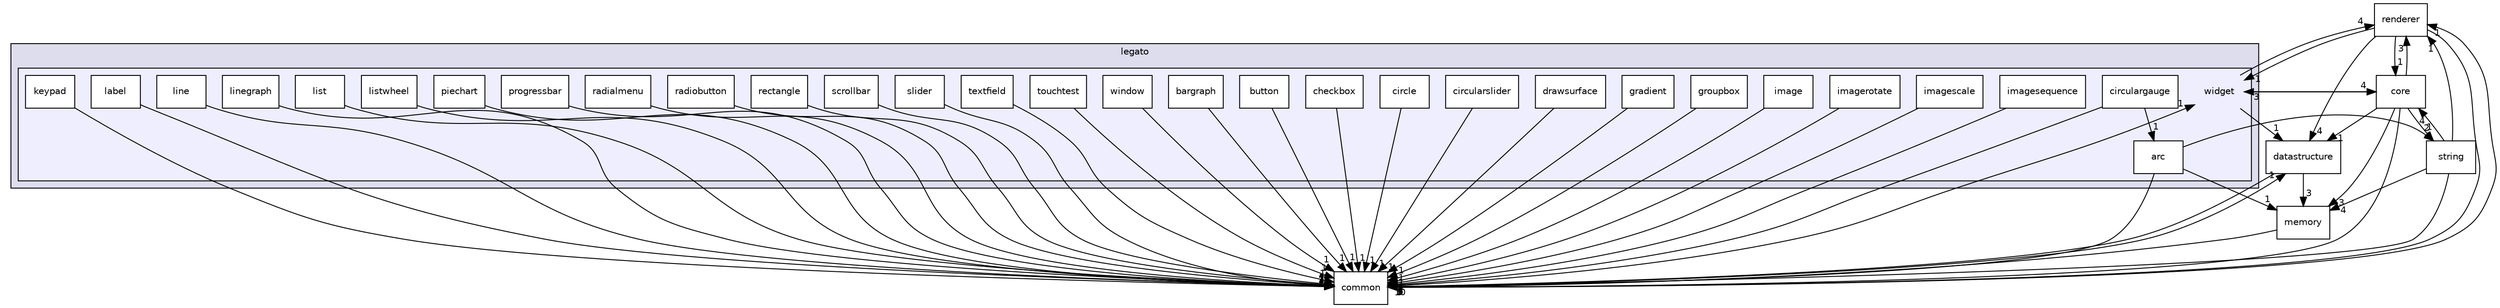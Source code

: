 digraph "gfx/middleware/legato/library/src/gfx/legato/widget" {
  compound=true
  node [ fontsize="10", fontname="Helvetica"];
  edge [ labelfontsize="10", labelfontname="Helvetica"];
  subgraph clusterdir_9f5729dad30c3a99415d090dcffece40 {
    graph [ bgcolor="#ddddee", pencolor="black", label="legato" fontname="Helvetica", fontsize="10", URL="dir_9f5729dad30c3a99415d090dcffece40.html"]
  subgraph clusterdir_08e5c2531b4cfc75c531d5c20b249084 {
    graph [ bgcolor="#eeeeff", pencolor="black", label="" URL="dir_08e5c2531b4cfc75c531d5c20b249084.html"];
    dir_08e5c2531b4cfc75c531d5c20b249084 [shape=plaintext label="widget"];
    dir_31321c971f3630f1892e1449d50bb4cb [shape=box label="arc" color="black" fillcolor="white" style="filled" URL="dir_31321c971f3630f1892e1449d50bb4cb.html"];
    dir_2d6ae81b342c36dc8114ff5cecee0f10 [shape=box label="bargraph" color="black" fillcolor="white" style="filled" URL="dir_2d6ae81b342c36dc8114ff5cecee0f10.html"];
    dir_c0b2e195a72b71ccca3066b70fe00f7f [shape=box label="button" color="black" fillcolor="white" style="filled" URL="dir_c0b2e195a72b71ccca3066b70fe00f7f.html"];
    dir_18ffb80dabc09c7558c0bbb3ee430ec8 [shape=box label="checkbox" color="black" fillcolor="white" style="filled" URL="dir_18ffb80dabc09c7558c0bbb3ee430ec8.html"];
    dir_7660223f8442d7178902590550dec8e0 [shape=box label="circle" color="black" fillcolor="white" style="filled" URL="dir_7660223f8442d7178902590550dec8e0.html"];
    dir_6e18a32266091c1b1a0cfbbda1a0160a [shape=box label="circulargauge" color="black" fillcolor="white" style="filled" URL="dir_6e18a32266091c1b1a0cfbbda1a0160a.html"];
    dir_3c7a7779efbe483d7542992a75be1bd2 [shape=box label="circularslider" color="black" fillcolor="white" style="filled" URL="dir_3c7a7779efbe483d7542992a75be1bd2.html"];
    dir_0f0f72b8c254b3f88a147d8719bf82c5 [shape=box label="drawsurface" color="black" fillcolor="white" style="filled" URL="dir_0f0f72b8c254b3f88a147d8719bf82c5.html"];
    dir_04f373129dcc0e35bd9c6864e9c09bbb [shape=box label="gradient" color="black" fillcolor="white" style="filled" URL="dir_04f373129dcc0e35bd9c6864e9c09bbb.html"];
    dir_0a325511b14710f23ecc7921d668e708 [shape=box label="groupbox" color="black" fillcolor="white" style="filled" URL="dir_0a325511b14710f23ecc7921d668e708.html"];
    dir_1f628b7f1cf2e896f6e2915580018388 [shape=box label="image" color="black" fillcolor="white" style="filled" URL="dir_1f628b7f1cf2e896f6e2915580018388.html"];
    dir_170f56cce2e99fc7b6aaf4d0f28180c8 [shape=box label="imagerotate" color="black" fillcolor="white" style="filled" URL="dir_170f56cce2e99fc7b6aaf4d0f28180c8.html"];
    dir_77b42b3d3940679fde22e67be815d9b6 [shape=box label="imagescale" color="black" fillcolor="white" style="filled" URL="dir_77b42b3d3940679fde22e67be815d9b6.html"];
    dir_46dcf9e9a73b4153587f638b5e238064 [shape=box label="imagesequence" color="black" fillcolor="white" style="filled" URL="dir_46dcf9e9a73b4153587f638b5e238064.html"];
    dir_588d70d07538db16093f9354acc67f4e [shape=box label="keypad" color="black" fillcolor="white" style="filled" URL="dir_588d70d07538db16093f9354acc67f4e.html"];
    dir_29bd7467b7b370c282876b2f0f71eb3e [shape=box label="label" color="black" fillcolor="white" style="filled" URL="dir_29bd7467b7b370c282876b2f0f71eb3e.html"];
    dir_d82c7b76970adef21680b5d79aeb0ab1 [shape=box label="line" color="black" fillcolor="white" style="filled" URL="dir_d82c7b76970adef21680b5d79aeb0ab1.html"];
    dir_136ab9d966324c882e3ac0d151b16708 [shape=box label="linegraph" color="black" fillcolor="white" style="filled" URL="dir_136ab9d966324c882e3ac0d151b16708.html"];
    dir_f8b3f8a727720469010485812210e21f [shape=box label="list" color="black" fillcolor="white" style="filled" URL="dir_f8b3f8a727720469010485812210e21f.html"];
    dir_da0e3b02b41590f315a08c46c9e07176 [shape=box label="listwheel" color="black" fillcolor="white" style="filled" URL="dir_da0e3b02b41590f315a08c46c9e07176.html"];
    dir_6f1c25aa6eef31b09a162fde3b709715 [shape=box label="piechart" color="black" fillcolor="white" style="filled" URL="dir_6f1c25aa6eef31b09a162fde3b709715.html"];
    dir_2ab54737bb60377ac911192bc760d294 [shape=box label="progressbar" color="black" fillcolor="white" style="filled" URL="dir_2ab54737bb60377ac911192bc760d294.html"];
    dir_5fd3339f590730d9c2724338f8b9a5d6 [shape=box label="radialmenu" color="black" fillcolor="white" style="filled" URL="dir_5fd3339f590730d9c2724338f8b9a5d6.html"];
    dir_f967acb549ae5e00a5ea5c1f888b716a [shape=box label="radiobutton" color="black" fillcolor="white" style="filled" URL="dir_f967acb549ae5e00a5ea5c1f888b716a.html"];
    dir_1f31997730980a66dc9438ec2c4bf3c2 [shape=box label="rectangle" color="black" fillcolor="white" style="filled" URL="dir_1f31997730980a66dc9438ec2c4bf3c2.html"];
    dir_072607eaddc1b5afff117e7ef0c6faa8 [shape=box label="scrollbar" color="black" fillcolor="white" style="filled" URL="dir_072607eaddc1b5afff117e7ef0c6faa8.html"];
    dir_6acdd4c469a168118c931778c40fddd8 [shape=box label="slider" color="black" fillcolor="white" style="filled" URL="dir_6acdd4c469a168118c931778c40fddd8.html"];
    dir_62e6dfb8f472357b7aaeeafcccbf9637 [shape=box label="textfield" color="black" fillcolor="white" style="filled" URL="dir_62e6dfb8f472357b7aaeeafcccbf9637.html"];
    dir_ddba954e0c4eef49ae32aa2908820821 [shape=box label="touchtest" color="black" fillcolor="white" style="filled" URL="dir_ddba954e0c4eef49ae32aa2908820821.html"];
    dir_7b9600ee6a2402e97d8f59239654c614 [shape=box label="window" color="black" fillcolor="white" style="filled" URL="dir_7b9600ee6a2402e97d8f59239654c614.html"];
  }
  }
  dir_977386f5bd74067e0b2f13954126b0fc [shape=box label="renderer" URL="dir_977386f5bd74067e0b2f13954126b0fc.html"];
  dir_ccab4f4c771d0ed5e1d9c02941e42230 [shape=box label="core" URL="dir_ccab4f4c771d0ed5e1d9c02941e42230.html"];
  dir_192fb4248a7d7f0c34634334a26d417f [shape=box label="common" URL="dir_192fb4248a7d7f0c34634334a26d417f.html"];
  dir_7041c860d75402dd8f73717e5fc4b977 [shape=box label="memory" URL="dir_7041c860d75402dd8f73717e5fc4b977.html"];
  dir_1060b961a9688bff165f50f454b84f76 [shape=box label="string" URL="dir_1060b961a9688bff165f50f454b84f76.html"];
  dir_46bb90439f33e84bd3e96ef8140ea852 [shape=box label="datastructure" URL="dir_46bb90439f33e84bd3e96ef8140ea852.html"];
  dir_62e6dfb8f472357b7aaeeafcccbf9637->dir_192fb4248a7d7f0c34634334a26d417f [headlabel="1", labeldistance=1.5 headhref="dir_000094_000055.html"];
  dir_08e5c2531b4cfc75c531d5c20b249084->dir_977386f5bd74067e0b2f13954126b0fc [headlabel="4", labeldistance=1.5 headhref="dir_000066_000064.html"];
  dir_08e5c2531b4cfc75c531d5c20b249084->dir_ccab4f4c771d0ed5e1d9c02941e42230 [headlabel="4", labeldistance=1.5 headhref="dir_000066_000056.html"];
  dir_08e5c2531b4cfc75c531d5c20b249084->dir_46bb90439f33e84bd3e96ef8140ea852 [headlabel="1", labeldistance=1.5 headhref="dir_000066_000057.html"];
  dir_f8b3f8a727720469010485812210e21f->dir_192fb4248a7d7f0c34634334a26d417f [headlabel="1", labeldistance=1.5 headhref="dir_000085_000055.html"];
  dir_7660223f8442d7178902590550dec8e0->dir_192fb4248a7d7f0c34634334a26d417f [headlabel="1", labeldistance=1.5 headhref="dir_000071_000055.html"];
  dir_46dcf9e9a73b4153587f638b5e238064->dir_192fb4248a7d7f0c34634334a26d417f [headlabel="1", labeldistance=1.5 headhref="dir_000080_000055.html"];
  dir_136ab9d966324c882e3ac0d151b16708->dir_192fb4248a7d7f0c34634334a26d417f [headlabel="1", labeldistance=1.5 headhref="dir_000084_000055.html"];
  dir_0f0f72b8c254b3f88a147d8719bf82c5->dir_192fb4248a7d7f0c34634334a26d417f [headlabel="1", labeldistance=1.5 headhref="dir_000074_000055.html"];
  dir_ccab4f4c771d0ed5e1d9c02941e42230->dir_08e5c2531b4cfc75c531d5c20b249084 [headlabel="3", labeldistance=1.5 headhref="dir_000056_000066.html"];
  dir_ccab4f4c771d0ed5e1d9c02941e42230->dir_977386f5bd74067e0b2f13954126b0fc [headlabel="3", labeldistance=1.5 headhref="dir_000056_000064.html"];
  dir_ccab4f4c771d0ed5e1d9c02941e42230->dir_192fb4248a7d7f0c34634334a26d417f [headlabel="7", labeldistance=1.5 headhref="dir_000056_000055.html"];
  dir_ccab4f4c771d0ed5e1d9c02941e42230->dir_7041c860d75402dd8f73717e5fc4b977 [headlabel="3", labeldistance=1.5 headhref="dir_000056_000063.html"];
  dir_ccab4f4c771d0ed5e1d9c02941e42230->dir_1060b961a9688bff165f50f454b84f76 [headlabel="1", labeldistance=1.5 headhref="dir_000056_000065.html"];
  dir_ccab4f4c771d0ed5e1d9c02941e42230->dir_46bb90439f33e84bd3e96ef8140ea852 [headlabel="1", labeldistance=1.5 headhref="dir_000056_000057.html"];
  dir_977386f5bd74067e0b2f13954126b0fc->dir_08e5c2531b4cfc75c531d5c20b249084 [headlabel="1", labeldistance=1.5 headhref="dir_000064_000066.html"];
  dir_977386f5bd74067e0b2f13954126b0fc->dir_ccab4f4c771d0ed5e1d9c02941e42230 [headlabel="1", labeldistance=1.5 headhref="dir_000064_000056.html"];
  dir_977386f5bd74067e0b2f13954126b0fc->dir_192fb4248a7d7f0c34634334a26d417f [headlabel="10", labeldistance=1.5 headhref="dir_000064_000055.html"];
  dir_977386f5bd74067e0b2f13954126b0fc->dir_46bb90439f33e84bd3e96ef8140ea852 [headlabel="4", labeldistance=1.5 headhref="dir_000064_000057.html"];
  dir_192fb4248a7d7f0c34634334a26d417f->dir_08e5c2531b4cfc75c531d5c20b249084 [headlabel="1", labeldistance=1.5 headhref="dir_000055_000066.html"];
  dir_192fb4248a7d7f0c34634334a26d417f->dir_977386f5bd74067e0b2f13954126b0fc [headlabel="1", labeldistance=1.5 headhref="dir_000055_000064.html"];
  dir_192fb4248a7d7f0c34634334a26d417f->dir_46bb90439f33e84bd3e96ef8140ea852 [headlabel="1", labeldistance=1.5 headhref="dir_000055_000057.html"];
  dir_6acdd4c469a168118c931778c40fddd8->dir_192fb4248a7d7f0c34634334a26d417f [headlabel="1", labeldistance=1.5 headhref="dir_000093_000055.html"];
  dir_77b42b3d3940679fde22e67be815d9b6->dir_192fb4248a7d7f0c34634334a26d417f [headlabel="1", labeldistance=1.5 headhref="dir_000079_000055.html"];
  dir_7b9600ee6a2402e97d8f59239654c614->dir_192fb4248a7d7f0c34634334a26d417f [headlabel="1", labeldistance=1.5 headhref="dir_000096_000055.html"];
  dir_1f31997730980a66dc9438ec2c4bf3c2->dir_192fb4248a7d7f0c34634334a26d417f [headlabel="1", labeldistance=1.5 headhref="dir_000091_000055.html"];
  dir_d82c7b76970adef21680b5d79aeb0ab1->dir_192fb4248a7d7f0c34634334a26d417f [headlabel="1", labeldistance=1.5 headhref="dir_000083_000055.html"];
  dir_7041c860d75402dd8f73717e5fc4b977->dir_192fb4248a7d7f0c34634334a26d417f [headlabel="3", labeldistance=1.5 headhref="dir_000063_000055.html"];
  dir_da0e3b02b41590f315a08c46c9e07176->dir_192fb4248a7d7f0c34634334a26d417f [headlabel="2", labeldistance=1.5 headhref="dir_000086_000055.html"];
  dir_170f56cce2e99fc7b6aaf4d0f28180c8->dir_192fb4248a7d7f0c34634334a26d417f [headlabel="1", labeldistance=1.5 headhref="dir_000078_000055.html"];
  dir_ddba954e0c4eef49ae32aa2908820821->dir_192fb4248a7d7f0c34634334a26d417f [headlabel="1", labeldistance=1.5 headhref="dir_000095_000055.html"];
  dir_29bd7467b7b370c282876b2f0f71eb3e->dir_192fb4248a7d7f0c34634334a26d417f [headlabel="1", labeldistance=1.5 headhref="dir_000082_000055.html"];
  dir_0a325511b14710f23ecc7921d668e708->dir_192fb4248a7d7f0c34634334a26d417f [headlabel="1", labeldistance=1.5 headhref="dir_000076_000055.html"];
  dir_1f628b7f1cf2e896f6e2915580018388->dir_192fb4248a7d7f0c34634334a26d417f [headlabel="1", labeldistance=1.5 headhref="dir_000077_000055.html"];
  dir_31321c971f3630f1892e1449d50bb4cb->dir_192fb4248a7d7f0c34634334a26d417f [headlabel="5", labeldistance=1.5 headhref="dir_000067_000055.html"];
  dir_31321c971f3630f1892e1449d50bb4cb->dir_7041c860d75402dd8f73717e5fc4b977 [headlabel="1", labeldistance=1.5 headhref="dir_000067_000063.html"];
  dir_31321c971f3630f1892e1449d50bb4cb->dir_1060b961a9688bff165f50f454b84f76 [headlabel="2", labeldistance=1.5 headhref="dir_000067_000065.html"];
  dir_18ffb80dabc09c7558c0bbb3ee430ec8->dir_192fb4248a7d7f0c34634334a26d417f [headlabel="1", labeldistance=1.5 headhref="dir_000070_000055.html"];
  dir_6f1c25aa6eef31b09a162fde3b709715->dir_192fb4248a7d7f0c34634334a26d417f [headlabel="1", labeldistance=1.5 headhref="dir_000087_000055.html"];
  dir_2ab54737bb60377ac911192bc760d294->dir_192fb4248a7d7f0c34634334a26d417f [headlabel="1", labeldistance=1.5 headhref="dir_000088_000055.html"];
  dir_072607eaddc1b5afff117e7ef0c6faa8->dir_192fb4248a7d7f0c34634334a26d417f [headlabel="1", labeldistance=1.5 headhref="dir_000092_000055.html"];
  dir_f967acb549ae5e00a5ea5c1f888b716a->dir_192fb4248a7d7f0c34634334a26d417f [headlabel="2", labeldistance=1.5 headhref="dir_000090_000055.html"];
  dir_04f373129dcc0e35bd9c6864e9c09bbb->dir_192fb4248a7d7f0c34634334a26d417f [headlabel="1", labeldistance=1.5 headhref="dir_000075_000055.html"];
  dir_c0b2e195a72b71ccca3066b70fe00f7f->dir_192fb4248a7d7f0c34634334a26d417f [headlabel="1", labeldistance=1.5 headhref="dir_000069_000055.html"];
  dir_5fd3339f590730d9c2724338f8b9a5d6->dir_192fb4248a7d7f0c34634334a26d417f [headlabel="1", labeldistance=1.5 headhref="dir_000089_000055.html"];
  dir_6e18a32266091c1b1a0cfbbda1a0160a->dir_192fb4248a7d7f0c34634334a26d417f [headlabel="1", labeldistance=1.5 headhref="dir_000072_000055.html"];
  dir_6e18a32266091c1b1a0cfbbda1a0160a->dir_31321c971f3630f1892e1449d50bb4cb [headlabel="1", labeldistance=1.5 headhref="dir_000072_000067.html"];
  dir_1060b961a9688bff165f50f454b84f76->dir_977386f5bd74067e0b2f13954126b0fc [headlabel="1", labeldistance=1.5 headhref="dir_000065_000064.html"];
  dir_1060b961a9688bff165f50f454b84f76->dir_ccab4f4c771d0ed5e1d9c02941e42230 [headlabel="4", labeldistance=1.5 headhref="dir_000065_000056.html"];
  dir_1060b961a9688bff165f50f454b84f76->dir_192fb4248a7d7f0c34634334a26d417f [headlabel="5", labeldistance=1.5 headhref="dir_000065_000055.html"];
  dir_1060b961a9688bff165f50f454b84f76->dir_7041c860d75402dd8f73717e5fc4b977 [headlabel="4", labeldistance=1.5 headhref="dir_000065_000063.html"];
  dir_3c7a7779efbe483d7542992a75be1bd2->dir_192fb4248a7d7f0c34634334a26d417f [headlabel="1", labeldistance=1.5 headhref="dir_000073_000055.html"];
  dir_2d6ae81b342c36dc8114ff5cecee0f10->dir_192fb4248a7d7f0c34634334a26d417f [headlabel="1", labeldistance=1.5 headhref="dir_000068_000055.html"];
  dir_46bb90439f33e84bd3e96ef8140ea852->dir_192fb4248a7d7f0c34634334a26d417f [headlabel="6", labeldistance=1.5 headhref="dir_000057_000055.html"];
  dir_46bb90439f33e84bd3e96ef8140ea852->dir_7041c860d75402dd8f73717e5fc4b977 [headlabel="3", labeldistance=1.5 headhref="dir_000057_000063.html"];
  dir_588d70d07538db16093f9354acc67f4e->dir_192fb4248a7d7f0c34634334a26d417f [headlabel="1", labeldistance=1.5 headhref="dir_000081_000055.html"];
}
